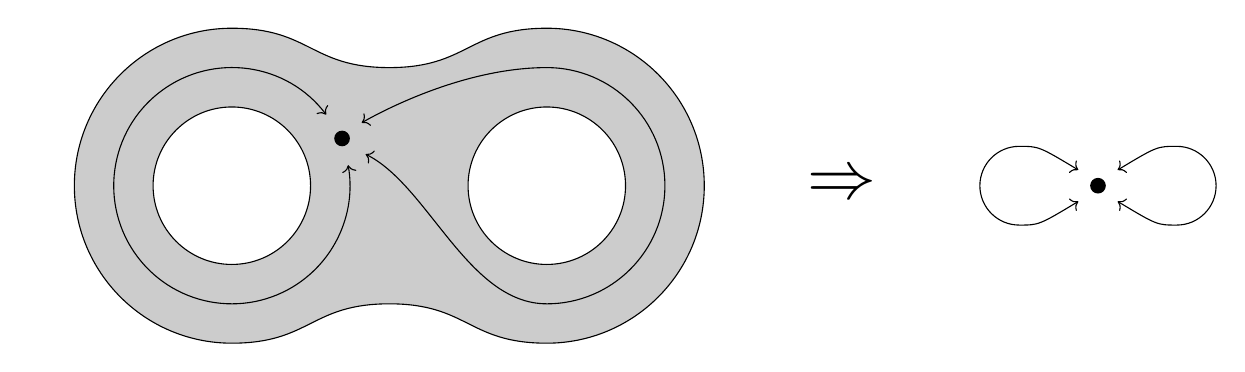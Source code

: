 \usetikzlibrary{decorations.markings}

\newcommand{\pathA}{(2, 2) .. controls (3,2) and (3, 1.5) .. (4, 1.5)}
\newcommand{\pathB}{(4, 1.5) .. controls (5, 1.5) and (5,2) .. (6, 2)}
\newcommand{\pathC}{(6, -2) .. controls (5,-2) and (5, -1.5) .. (4, -1.5)}
\newcommand{\pathD}{(4, -1.5) .. controls (3, -1.5) and (3,-2) .. (2, -2)}

\begin{tikzpicture}
	% outer shape
	\filldraw[fill=black, fill opacity=0.2, draw=black] (0, 0) arc(180:90:2) --
	\pathA --
	\pathB --
	(6, 2) arc(90:0:2) --
	(8, 0) arc(360:270:2) --
	\pathC --
	\pathD --
	(2, -2) arc(270:180:2)
	;

	% inner holes
	\filldraw [fill=white] (2,0) circle (1);
	\filldraw [fill=white] (6,0) circle (1);

	% paths
	\coordinate (x) at (3.4, 0.6);
	\node [circle, fill, inner sep=2pt] at (x) {};
	\draw[<->] ([shift=(37:1.5)]2,0) arc(37:370:1.5);
	\draw[<-] (3.65, 0.8) .. controls (4,1) and (5,1.5) .. (6, 1.5);
	\draw[<-] (3.7, 0.4) .. controls (4.5,0) and (5,-1.5) .. (6, -1.5);
	\draw ([shift=(270:1.5)]6,0) arc(270:450:1.5);

	\node[font={\Huge\Huge\bfseries\sffamily}] at (9.75, 0) {$\Rightarrow$};

	% the group!
	\coordinate (x) at (13, 0);
	\node [circle, fill, inner sep=2pt] at (x) {};
	\draw[<->] (12.75, 0.2) .. controls (12.25,0.5) .. (12,0.5) --
	(12,0.5) arc(90:270:0.5) --
	(12,-0.5) .. controls (12.25,-0.5) .. (12.75, -0.2)
	;
	\draw[<->] (13.25, 0.2) .. controls (13.75,0.5) .. (14,0.5) --
	(14,0.5) arc(90:-90:0.5) --
	(14,-0.5) .. controls (13.75,-0.5) .. (13.25, -0.2)
	;
\end{tikzpicture}
